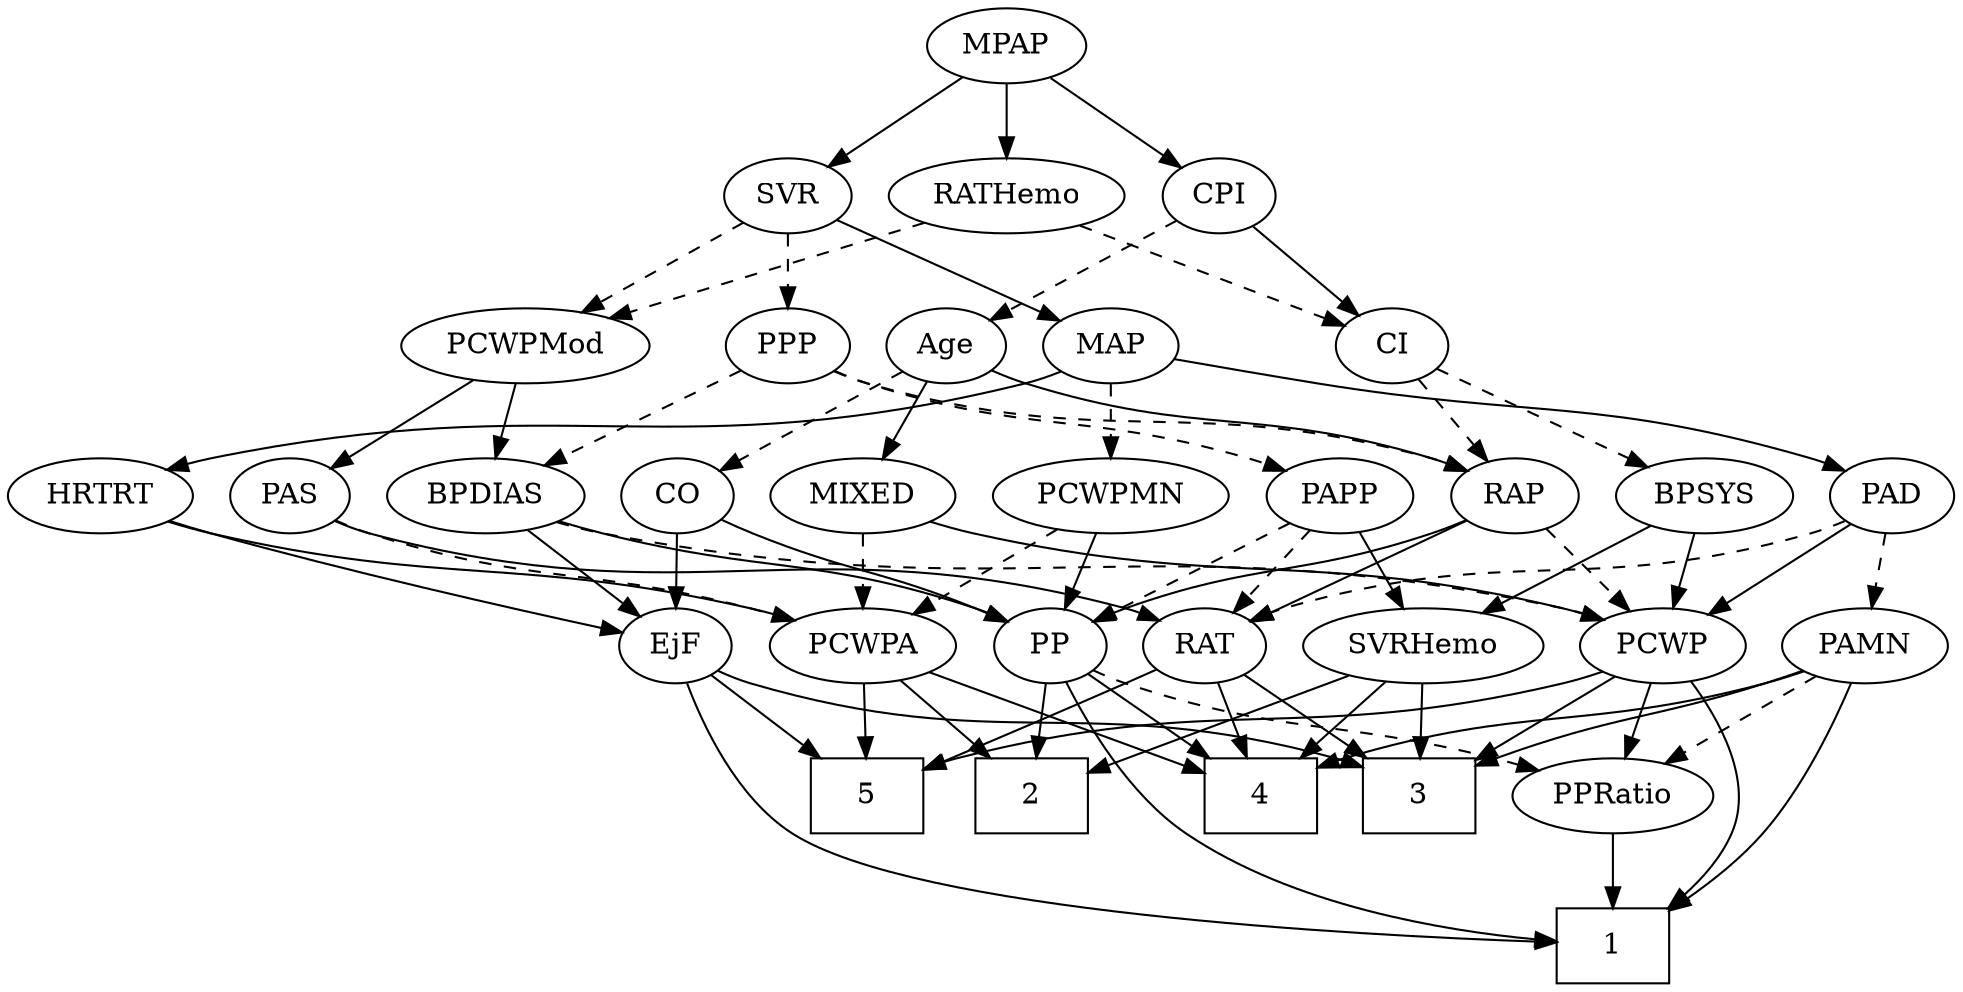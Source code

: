 strict digraph {
	graph [bb="0,0,866.24,468"];
	node [label="\N"];
	1	[height=0.5,
		pos="653.65,18",
		shape=box,
		width=0.75];
	2	[height=0.5,
		pos="386.65,90",
		shape=box,
		width=0.75];
	3	[height=0.5,
		pos="568.65,90",
		shape=box,
		width=0.75];
	4	[height=0.5,
		pos="496.65,90",
		shape=box,
		width=0.75];
	5	[height=0.5,
		pos="314.65,90",
		shape=box,
		width=0.75];
	Age	[height=0.5,
		pos="584.65,306",
		width=0.75];
	RAP	[height=0.5,
		pos="669.65,234",
		width=0.77632];
	Age -> RAP	[pos="e,653.02,248.69 601.04,291.5 613.54,281.21 630.96,266.86 645.12,255.2",
		style=solid];
	MIXED	[height=0.5,
		pos="583.65,234",
		width=1.1193];
	Age -> MIXED	[pos="e,583.89,252.1 584.4,287.7 584.29,279.98 584.16,270.71 584.03,262.11",
		style=solid];
	CO	[height=0.5,
		pos="124.65,234",
		width=0.75];
	Age -> CO	[pos="e,145.12,246.15 561.36,296.66 551.67,293.49 540.23,290.13 529.65,288 368.1,255.5 319.49,295.83 160.65,252 158.7,251.46 156.72,250.83 \
154.76,250.12",
		style=dashed];
	EjF	[height=0.5,
		pos="227.65,162",
		width=0.75];
	EjF -> 1	[pos="e,626.39,19.797 232.32,144.09 238.98,123.45 253.29,89.179 278.65,72 333.26,35 532.67,23.44 616.32,20.172",
		style=solid];
	EjF -> 3	[pos="e,541.47,104.89 248.16,149.99 253.11,147.7 258.48,145.53 263.65,144 376.28,110.74 414.92,140.5 531.8,107.7",
		style=solid];
	EjF -> 5	[pos="e,293.29,108.18 244.42,147.5 255.95,138.23 271.57,125.66 285.16,114.73",
		style=solid];
	RAT	[height=0.5,
		pos="473.65,162",
		width=0.75827];
	RAP -> RAT	[pos="e,494.73,173.63 647.96,222.4 642.98,220.14 637.68,217.88 632.65,216 579.29,196.06 562.9,200.22 509.65,180 507.8,179.3 505.93,178.55 \
504.04,177.76",
		style=solid];
	PP	[height=0.5,
		pos="401.65,162",
		width=0.75];
	RAP -> PP	[pos="e,422.21,173.83 648.48,222.19 643.39,219.89 637.9,217.66 632.65,216 548.63,189.4 521.53,207.04 437.65,180 435.72,179.38 433.77,178.68 \
431.82,177.92",
		style=solid];
	PCWP	[height=0.5,
		pos="671.65,162",
		width=0.97491];
	RAP -> PCWP	[pos="e,671.16,180.1 670.14,215.7 670.36,207.98 670.63,198.71 670.87,190.11",
		style=dashed];
	PCWPA	[height=0.5,
		pos="314.65,162",
		width=1.1555];
	MIXED -> PCWPA	[pos="e,345.76,173.99 553.51,221.89 547.32,219.79 540.8,217.72 534.65,216 460.67,195.37 439.75,200.17 365.65,180 362.3,179.09 358.86,178.09 \
355.41,177.04",
		style=dashed];
	MIXED -> PCWP	[pos="e,653.49,177.44 602.74,217.81 615.22,207.89 631.67,194.8 645.38,183.9",
		style=solid];
	MPAP	[height=0.5,
		pos="491.65,450",
		width=0.97491];
	RATHemo	[height=0.5,
		pos="491.65,378",
		width=1.3721];
	MPAP -> RATHemo	[pos="e,491.65,396.1 491.65,431.7 491.65,423.98 491.65,414.71 491.65,406.11",
		style=solid];
	CPI	[height=0.5,
		pos="585.65,378",
		width=0.75];
	MPAP -> CPI	[pos="e,568.24,391.96 510.67,434.83 524.88,424.25 544.46,409.67 560.05,398.06",
		style=solid];
	SVR	[height=0.5,
		pos="396.65,378",
		width=0.77632];
	MPAP -> SVR	[pos="e,414.56,392.2 472.42,434.83 458.15,424.32 438.52,409.86 422.82,398.28",
		style=solid];
	BPSYS	[height=0.5,
		pos="753.65,234",
		width=1.0471];
	SVRHemo	[height=0.5,
		pos="568.65,162",
		width=1.3902];
	BPSYS -> SVRHemo	[pos="e,601.87,175.57 725.15,222.22 694.76,210.72 646.3,192.38 611.35,179.16",
		style=solid];
	BPSYS -> PCWP	[pos="e,689.12,177.92 735.85,217.81 724.49,208.11 709.59,195.39 697,184.64",
		style=solid];
	PAD	[height=0.5,
		pos="837.65,234",
		width=0.79437];
	PAMN	[height=0.5,
		pos="760.65,162",
		width=1.011];
	PAD -> PAMN	[pos="e,777.27,178.11 822.06,218.83 811.39,209.13 797.03,196.08 784.88,185.03",
		style=dashed];
	PAD -> RAT	[pos="e,494.15,174.05 816.16,221.78 811.17,219.56 805.81,217.47 800.65,216 675.29,180.38 634.81,216.28 509.65,180 507.7,179.44 505.74,\
178.78 503.77,178.06",
		style=dashed];
	PAD -> PCWP	[pos="e,698.46,173.65 815.41,222.6 810.56,220.39 805.44,218.09 800.65,216 769.54,202.47 733.84,187.88 707.9,177.43",
		style=solid];
	CO -> EjF	[pos="e,209.39,175.41 143.06,220.49 159.17,209.54 182.78,193.49 200.96,181.14",
		style=solid];
	CO -> PP	[pos="e,381.09,173.86 145.2,222.14 150.16,219.85 155.51,217.63 160.65,216 248.81,188 277.48,208 365.65,180 367.57,179.39 369.53,178.69 \
371.48,177.94",
		style=solid];
	PAS	[height=0.5,
		pos="314.65,234",
		width=0.75];
	PAS -> RAT	[pos="e,452.02,173.42 335.89,222.76 340.72,220.49 345.84,218.13 350.65,216 388.91,199.06 399.38,196.94 437.65,180 439.25,179.29 440.9,\
178.55 442.55,177.8",
		style=solid];
	PAS -> PCWPA	[pos="e,314.65,180.1 314.65,215.7 314.65,207.98 314.65,198.71 314.65,190.11",
		style=dashed];
	PAMN -> 1	[pos="e,679.29,36.208 754.95,144.05 748.08,125.19 735.22,94.423 717.65,72 709.07,61.05 697.87,50.83 687.25,42.344",
		style=solid];
	PAMN -> 3	[pos="e,596.01,104.36 732.64,150.18 727.03,148.08 721.16,145.94 715.65,144 669.58,127.84 654.6,127.14 605.57,108.13",
		style=solid];
	PAMN -> 4	[pos="e,523.88,104.71 733.28,149.83 727.52,147.71 721.43,145.65 715.65,144 639.04,122.16 613.39,132.96 533.85,107.94",
		style=solid];
	PPRatio	[height=0.5,
		pos="653.65,90",
		width=1.1013];
	PAMN -> PPRatio	[pos="e,675.48,105.28 739.51,147.17 723.74,136.86 701.97,122.61 684.29,111.05",
		style=dashed];
	PCWPMod	[height=0.5,
		pos="396.65,306",
		width=1.4443];
	RATHemo -> PCWPMod	[pos="e,417.67,322.49 470.56,361.46 457.4,351.77 440.28,339.15 425.82,328.5",
		style=dashed];
	CI	[height=0.5,
		pos="662.65,306",
		width=0.75];
	RATHemo -> CI	[pos="e,640.31,316.14 523.41,364 554.09,351.44 600.29,332.53 630.95,319.98",
		style=dashed];
	CPI -> Age	[pos="e,584.89,324.1 585.4,359.7 585.29,351.98 585.16,342.71 585.03,334.11",
		style=dashed];
	CPI -> CI	[pos="e,647.35,320.91 601.23,362.83 612.26,352.81 627.24,339.19 639.64,327.92",
		style=solid];
	RAT -> 3	[pos="e,545.46,108.08 491.52,147.83 504.39,138.34 522.11,125.29 537.32,114.08",
		style=solid];
	RAT -> 4	[pos="e,490.97,108.28 479.21,144.05 481.8,136.18 484.94,126.62 487.84,117.79",
		style=solid];
	RAT -> 5	[pos="e,341.71,103.95 452.02,150.58 447.3,148.36 442.32,146.07 437.65,144 402.07,128.25 390.52,125.31 351.14,108.11",
		style=solid];
	SVR -> PCWPMod	[pos="e,396.65,324.1 396.65,359.7 396.65,351.98 396.65,342.71 396.65,334.11",
		style=dashed];
	MAP	[height=0.5,
		pos="257.65,306",
		width=0.84854];
	SVR -> MAP	[pos="e,280.24,318.38 375.23,366.22 352.31,354.67 315.69,336.23 289.41,323",
		style=solid];
	PPP	[height=0.5,
		pos="493.65,306",
		width=0.75];
	SVR -> PPP	[pos="e,475.81,319.87 414.89,363.83 429.75,353.11 450.92,337.83 467.57,325.82",
		style=dashed];
	PCWPMod -> PAS	[pos="e,330.69,248.7 378.04,289.12 366.33,279.12 351.11,266.13 338.52,255.38",
		style=solid];
	BPDIAS	[height=0.5,
		pos="401.65,234",
		width=1.1735];
	PCWPMod -> BPDIAS	[pos="e,400.42,252.1 397.88,287.7 398.43,279.98 399.1,270.71 399.71,262.11",
		style=solid];
	PCWPA -> 2	[pos="e,369.12,108.04 330.98,145.12 340.04,136.31 351.5,125.17 361.66,115.29",
		style=solid];
	PCWPA -> 4	[pos="e,469.52,101.43 344.7,149.44 376.31,137.28 426.08,118.14 459.98,105.1",
		style=solid];
	PCWPA -> 5	[pos="e,314.65,108.1 314.65,143.7 314.65,135.98 314.65,126.71 314.65,118.11",
		style=solid];
	PCWPMN	[height=0.5,
		pos="219.65,234",
		width=1.3902];
	PCWPMN -> PCWPA	[pos="e,294.6,177.77 240.73,217.46 254.16,207.57 271.73,194.62 286.37,183.83",
		style=dashed];
	PCWPMN -> PP	[pos="e,380.47,173.4 255.11,221.16 284.89,210.97 328.43,195.5 365.65,180 367.46,179.24 369.32,178.44 371.19,177.62",
		style=solid];
	SVRHemo -> 2	[pos="e,413.73,101.42 535.69,148.32 504.03,136.15 456.29,117.79 423.42,105.14",
		style=solid];
	SVRHemo -> 3	[pos="e,568.65,108.1 568.65,143.7 568.65,135.98 568.65,126.71 568.65,118.11",
		style=solid];
	SVRHemo -> 4	[pos="e,514.26,108.12 551.95,144.76 542.94,136.01 531.65,125.03 521.62,115.28",
		style=solid];
	BPDIAS -> EjF	[pos="e,248.85,173.33 370.41,221.76 342.27,211.45 299.87,195.48 263.65,180 261.84,179.23 259.98,178.41 258.12,177.58",
		style=solid];
	BPDIAS -> PP	[pos="e,401.65,180.1 401.65,215.7 401.65,207.98 401.65,198.71 401.65,190.11",
		style=solid];
	BPDIAS -> PCWP	[pos="e,645.37,173.97 433.03,221.89 439.47,219.79 446.25,217.72 452.65,216 529.34,195.41 551.46,202.39 627.65,180 630.28,179.23 632.98,\
178.36 635.68,177.45",
		style=dashed];
	MAP -> PAD	[pos="e,816.6,246.22 285.27,298.01 300.12,294.5 318.78,290.48 335.65,288 540.73,257.86 600.01,304.08 800.65,252 802.81,251.44 805.01,250.75 \
807.2,249.99",
		style=solid];
	MAP -> PCWPMN	[pos="e,228.94,252.12 248.83,288.76 244.36,280.53 238.82,270.32 233.77,261.02",
		style=dashed];
	HRTRT	[height=0.5,
		pos="39.646,234",
		width=1.1013];
	MAP -> HRTRT	[pos="e,69.919,245.66 230.93,296.89 197.55,286.7 138.72,268.53 88.646,252 85.706,251.03 82.671,250.01 79.621,248.98",
		style=solid];
	PP -> 1	[pos="e,626.44,20.512 408.35,144.23 417.27,124.06 434.97,90.591 460.65,72 507.48,38.091 574.97,25.871 616.48,21.471",
		style=solid];
	PP -> 2	[pos="e,390.35,108.28 398.02,144.05 396.35,136.26 394.32,126.82 392.45,118.08",
		style=solid];
	PP -> 4	[pos="e,473.25,108.24 419.07,148.16 431.91,138.7 449.72,125.58 465.04,114.29",
		style=solid];
	PP -> PPRatio	[pos="e,623.77,102.01 422.25,150.28 427.2,147.98 432.54,145.73 437.65,144 509.56,119.63 531.53,128.48 604.65,108 607.77,107.13 610.98,\
106.16 614.2,105.15",
		style=dashed];
	PPP -> RAP	[pos="e,647.84,245.31 516.95,296.65 544.72,286.58 592.4,268.9 632.65,252 634.5,251.22 636.41,250.4 638.32,249.57",
		style=dashed];
	PPP -> BPDIAS	[pos="e,421.43,250.05 476.34,291.83 463.17,281.81 444.76,267.81 429.52,256.21",
		style=dashed];
	PAPP	[height=0.5,
		pos="493.65,234",
		width=0.88464];
	PPP -> PAPP	[pos="e,493.65,252.1 493.65,287.7 493.65,279.98 493.65,270.71 493.65,262.11",
		style=dashed];
	PPRatio -> 1	[pos="e,653.65,36.104 653.65,71.697 653.65,63.983 653.65,54.712 653.65,46.112",
		style=solid];
	PCWP -> 1	[pos="e,675.8,36.125 684.12,145.11 696.57,127.21 712.55,97.292 702.65,72 698.45,61.279 690.95,51.427 683.07,43.201",
		style=solid];
	PCWP -> 3	[pos="e,593.69,108.02 651.3,147.17 637.35,137.69 618.51,124.89 602.35,113.9",
		style=solid];
	PCWP -> 5	[pos="e,341.82,104.91 645.46,149.7 639.67,147.54 633.52,145.49 627.65,144 510.5,114.22 471.82,141.41 351.75,107.77",
		style=solid];
	PCWP -> PPRatio	[pos="e,658.09,108.28 667.29,144.05 665.28,136.26 662.86,126.82 660.61,118.08",
		style=solid];
	CI -> RAP	[pos="e,667.94,252.1 664.38,287.7 665.15,279.98 666.08,270.71 666.94,262.11",
		style=dashed];
	CI -> BPSYS	[pos="e,734.4,249.8 679.76,291.83 692.88,281.74 711.24,267.62 726.38,255.98",
		style=dashed];
	PAPP -> RAT	[pos="e,478.44,179.79 488.81,216.05 486.54,208.14 483.8,198.54 481.27,189.69",
		style=dashed];
	PAPP -> SVRHemo	[pos="e,551.46,179.04 509.55,218.15 519.54,208.83 532.64,196.61 543.96,186.04",
		style=solid];
	PAPP -> PP	[pos="e,418.85,176.09 475.47,219.17 461.6,208.61 442.31,193.94 426.93,182.24",
		style=dashed];
	HRTRT -> EjF	[pos="e,204.52,171.61 69.436,221.91 103.7,209.15 159.75,188.28 195.12,175.11",
		style=solid];
	HRTRT -> PCWPA	[pos="e,283.54,174.02 69.511,221.94 75.785,219.82 82.395,217.72 88.646,216 165.21,194.94 186.96,200.59 263.65,180 266.99,179.1 270.44,\
178.11 273.89,177.06",
		style=solid];
}
